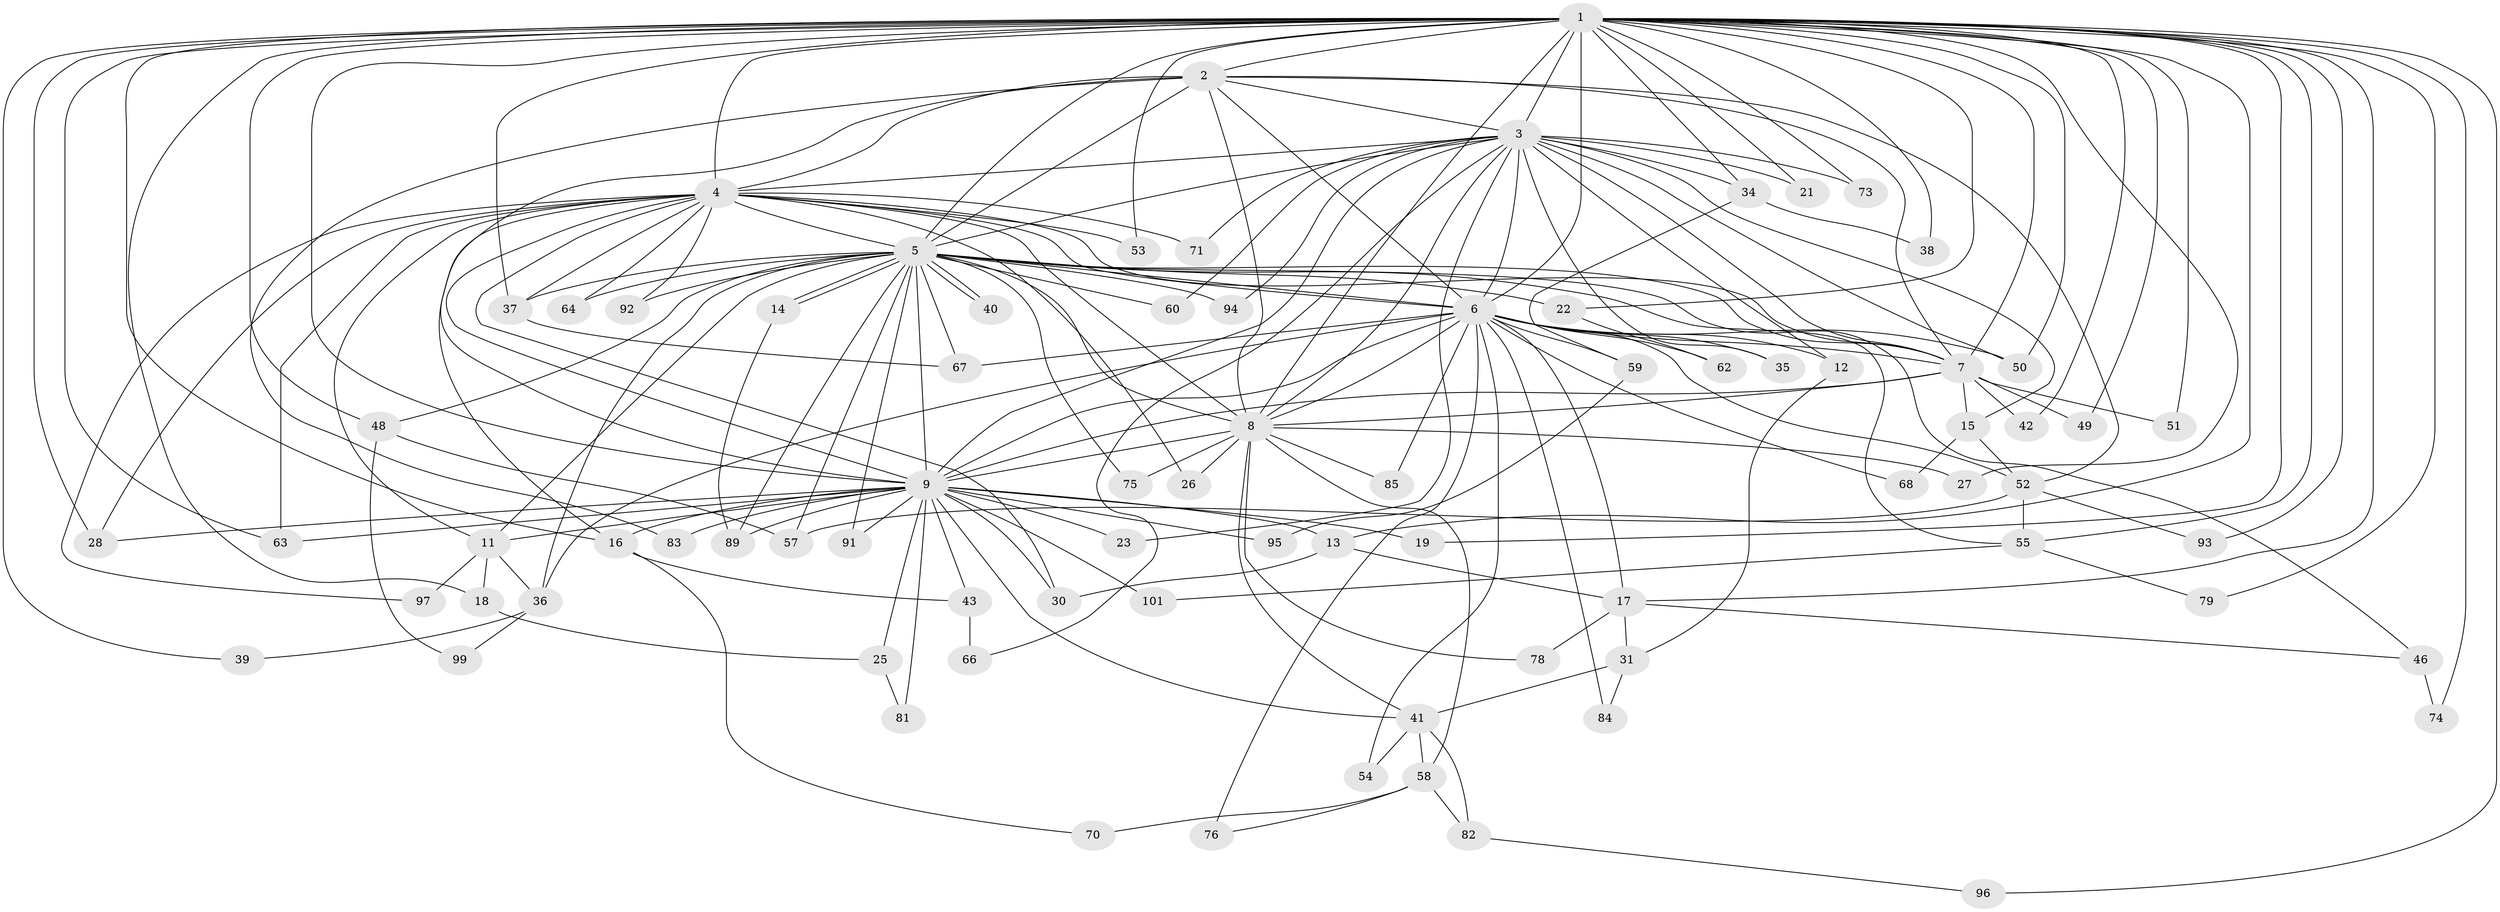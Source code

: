 // original degree distribution, {18: 0.009615384615384616, 14: 0.019230769230769232, 23: 0.009615384615384616, 22: 0.019230769230769232, 30: 0.009615384615384616, 17: 0.009615384615384616, 29: 0.009615384615384616, 26: 0.009615384615384616, 6: 0.019230769230769232, 3: 0.20192307692307693, 4: 0.125, 2: 0.5384615384615384, 7: 0.009615384615384616, 5: 0.009615384615384616}
// Generated by graph-tools (version 1.1) at 2025/41/03/06/25 10:41:44]
// undirected, 79 vertices, 191 edges
graph export_dot {
graph [start="1"]
  node [color=gray90,style=filled];
  1 [super="+10"];
  2 [super="+87"];
  3 [super="+80"];
  4 [super="+104"];
  5 [super="+45"];
  6 [super="+61"];
  7 [super="+86"];
  8 [super="+24"];
  9 [super="+103"];
  11 [super="+29"];
  12;
  13 [super="+33"];
  14;
  15;
  16 [super="+20"];
  17 [super="+100"];
  18;
  19;
  21;
  22;
  23;
  25;
  26;
  27;
  28 [super="+32"];
  30;
  31 [super="+102"];
  34;
  35;
  36 [super="+65"];
  37 [super="+44"];
  38;
  39;
  40;
  41 [super="+47"];
  42;
  43;
  46;
  48 [super="+77"];
  49;
  50;
  51;
  52 [super="+56"];
  53;
  54;
  55 [super="+88"];
  57;
  58 [super="+72"];
  59;
  60;
  62;
  63 [super="+98"];
  64;
  66;
  67 [super="+69"];
  68;
  70;
  71;
  73;
  74;
  75;
  76;
  78;
  79;
  81;
  82;
  83;
  84;
  85;
  89 [super="+90"];
  91;
  92;
  93;
  94;
  95;
  96;
  97;
  99;
  101;
  1 -- 2 [weight=2];
  1 -- 3 [weight=2];
  1 -- 4 [weight=2];
  1 -- 5 [weight=2];
  1 -- 6 [weight=2];
  1 -- 7 [weight=2];
  1 -- 8 [weight=2];
  1 -- 9 [weight=2];
  1 -- 13;
  1 -- 16;
  1 -- 22;
  1 -- 34;
  1 -- 48;
  1 -- 51;
  1 -- 53;
  1 -- 73;
  1 -- 37;
  1 -- 74;
  1 -- 79;
  1 -- 17;
  1 -- 18;
  1 -- 19;
  1 -- 21;
  1 -- 27;
  1 -- 28;
  1 -- 93;
  1 -- 96;
  1 -- 38;
  1 -- 39;
  1 -- 42;
  1 -- 49;
  1 -- 50;
  1 -- 55;
  1 -- 63;
  2 -- 3;
  2 -- 4 [weight=2];
  2 -- 5;
  2 -- 6 [weight=2];
  2 -- 7;
  2 -- 8;
  2 -- 9 [weight=2];
  2 -- 83;
  2 -- 52;
  3 -- 4;
  3 -- 5;
  3 -- 6;
  3 -- 7 [weight=2];
  3 -- 8 [weight=2];
  3 -- 9;
  3 -- 12;
  3 -- 15;
  3 -- 21;
  3 -- 23;
  3 -- 34;
  3 -- 35;
  3 -- 50;
  3 -- 60;
  3 -- 66;
  3 -- 71;
  3 -- 73;
  3 -- 94;
  4 -- 5;
  4 -- 6;
  4 -- 7;
  4 -- 8;
  4 -- 9;
  4 -- 11;
  4 -- 26;
  4 -- 30;
  4 -- 37;
  4 -- 53;
  4 -- 63;
  4 -- 64;
  4 -- 71;
  4 -- 92;
  4 -- 97;
  4 -- 28;
  4 -- 16;
  5 -- 6;
  5 -- 7;
  5 -- 8;
  5 -- 9 [weight=2];
  5 -- 14;
  5 -- 14;
  5 -- 22;
  5 -- 36;
  5 -- 37;
  5 -- 40;
  5 -- 40;
  5 -- 46;
  5 -- 48;
  5 -- 55;
  5 -- 57;
  5 -- 60;
  5 -- 64;
  5 -- 67;
  5 -- 75;
  5 -- 91;
  5 -- 92;
  5 -- 94;
  5 -- 11;
  5 -- 89;
  6 -- 7;
  6 -- 8;
  6 -- 9;
  6 -- 12;
  6 -- 35;
  6 -- 52;
  6 -- 54;
  6 -- 59;
  6 -- 62;
  6 -- 68;
  6 -- 84;
  6 -- 85;
  6 -- 50;
  6 -- 36;
  6 -- 76;
  6 -- 17;
  6 -- 67;
  7 -- 8;
  7 -- 9;
  7 -- 15;
  7 -- 42;
  7 -- 49;
  7 -- 51;
  8 -- 9;
  8 -- 27;
  8 -- 41;
  8 -- 58;
  8 -- 75;
  8 -- 85;
  8 -- 26;
  8 -- 78;
  9 -- 11;
  9 -- 13;
  9 -- 16;
  9 -- 19;
  9 -- 23;
  9 -- 25;
  9 -- 28;
  9 -- 30;
  9 -- 41 [weight=2];
  9 -- 43;
  9 -- 81;
  9 -- 83;
  9 -- 89;
  9 -- 91;
  9 -- 95;
  9 -- 101;
  9 -- 63;
  11 -- 18;
  11 -- 36;
  11 -- 97;
  12 -- 31;
  13 -- 17;
  13 -- 30;
  14 -- 89;
  15 -- 52;
  15 -- 68;
  16 -- 43;
  16 -- 70;
  17 -- 31;
  17 -- 46;
  17 -- 78;
  18 -- 25;
  22 -- 62;
  25 -- 81;
  31 -- 84;
  31 -- 41;
  34 -- 38;
  34 -- 59;
  36 -- 39;
  36 -- 99;
  37 -- 67;
  41 -- 54;
  41 -- 58;
  41 -- 82;
  43 -- 66;
  46 -- 74;
  48 -- 99;
  48 -- 57;
  52 -- 57;
  52 -- 93;
  52 -- 55;
  55 -- 79;
  55 -- 101;
  58 -- 82;
  58 -- 76;
  58 -- 70;
  59 -- 95;
  82 -- 96;
}
